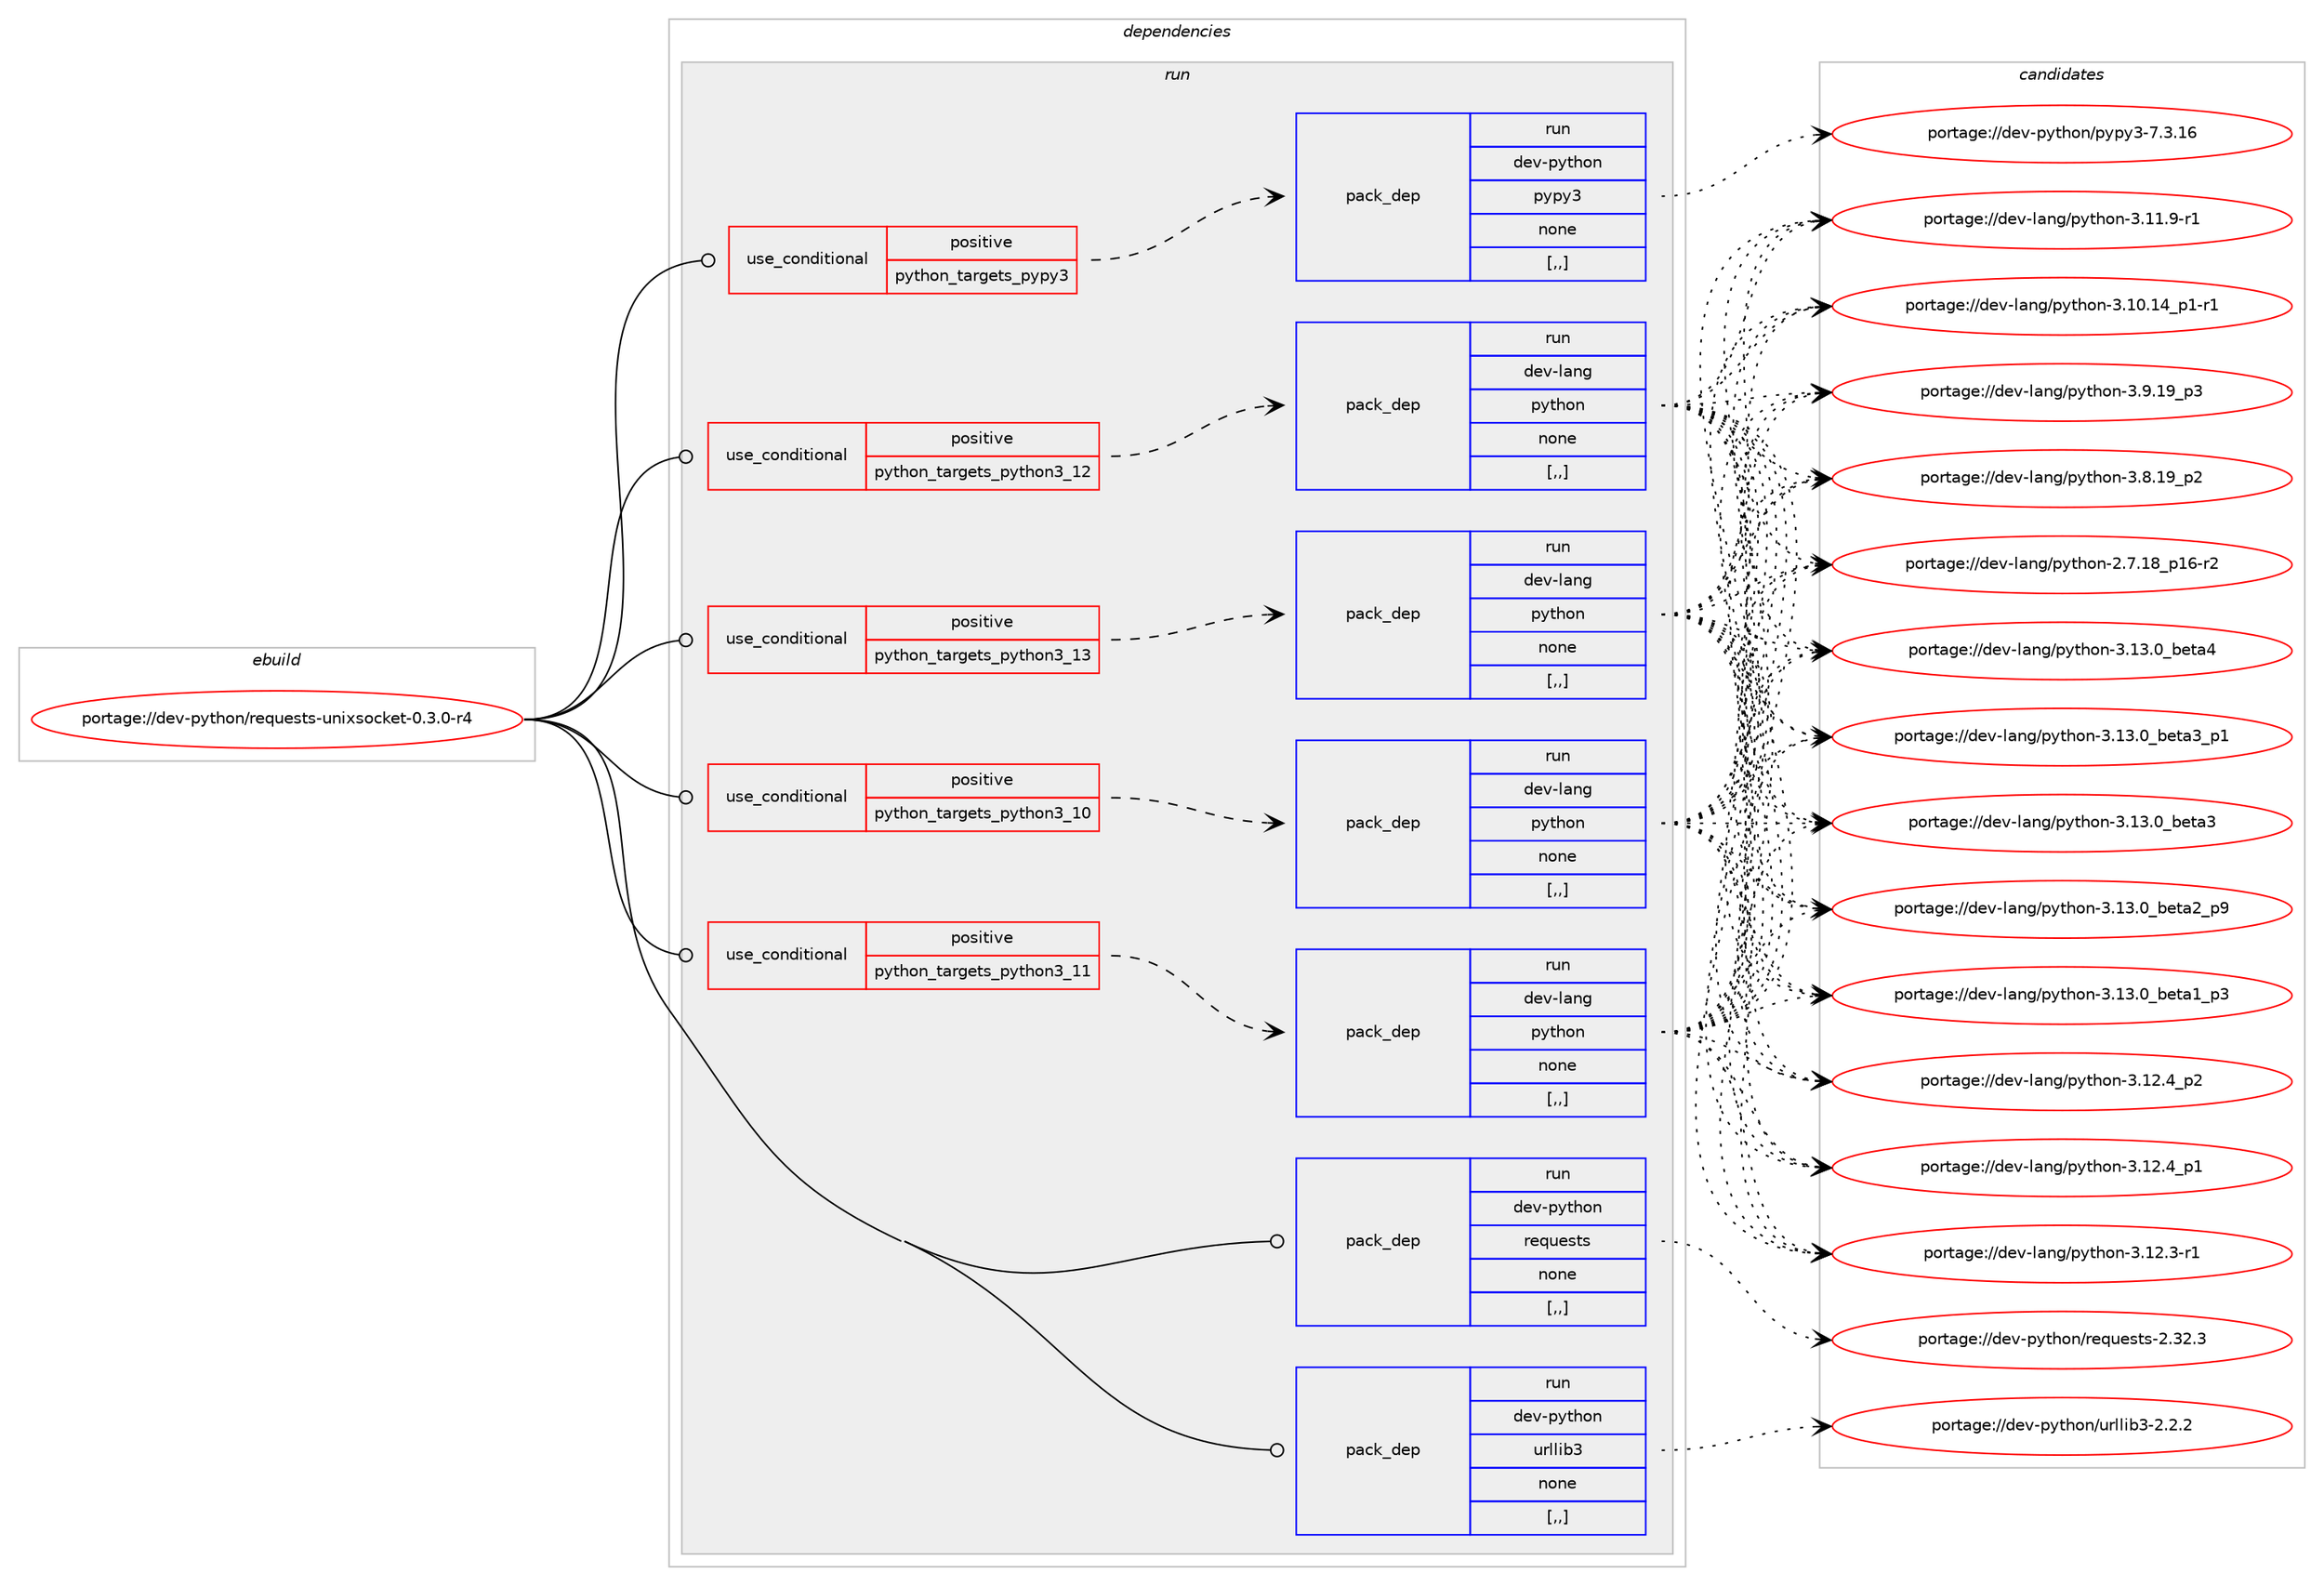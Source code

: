 digraph prolog {

# *************
# Graph options
# *************

newrank=true;
concentrate=true;
compound=true;
graph [rankdir=LR,fontname=Helvetica,fontsize=10,ranksep=1.5];#, ranksep=2.5, nodesep=0.2];
edge  [arrowhead=vee];
node  [fontname=Helvetica,fontsize=10];

# **********
# The ebuild
# **********

subgraph cluster_leftcol {
color=gray;
label=<<i>ebuild</i>>;
id [label="portage://dev-python/requests-unixsocket-0.3.0-r4", color=red, width=4, href="../dev-python/requests-unixsocket-0.3.0-r4.svg"];
}

# ****************
# The dependencies
# ****************

subgraph cluster_midcol {
color=gray;
label=<<i>dependencies</i>>;
subgraph cluster_compile {
fillcolor="#eeeeee";
style=filled;
label=<<i>compile</i>>;
}
subgraph cluster_compileandrun {
fillcolor="#eeeeee";
style=filled;
label=<<i>compile and run</i>>;
}
subgraph cluster_run {
fillcolor="#eeeeee";
style=filled;
label=<<i>run</i>>;
subgraph cond39078 {
dependency162192 [label=<<TABLE BORDER="0" CELLBORDER="1" CELLSPACING="0" CELLPADDING="4"><TR><TD ROWSPAN="3" CELLPADDING="10">use_conditional</TD></TR><TR><TD>positive</TD></TR><TR><TD>python_targets_pypy3</TD></TR></TABLE>>, shape=none, color=red];
subgraph pack121842 {
dependency162193 [label=<<TABLE BORDER="0" CELLBORDER="1" CELLSPACING="0" CELLPADDING="4" WIDTH="220"><TR><TD ROWSPAN="6" CELLPADDING="30">pack_dep</TD></TR><TR><TD WIDTH="110">run</TD></TR><TR><TD>dev-python</TD></TR><TR><TD>pypy3</TD></TR><TR><TD>none</TD></TR><TR><TD>[,,]</TD></TR></TABLE>>, shape=none, color=blue];
}
dependency162192:e -> dependency162193:w [weight=20,style="dashed",arrowhead="vee"];
}
id:e -> dependency162192:w [weight=20,style="solid",arrowhead="odot"];
subgraph cond39079 {
dependency162194 [label=<<TABLE BORDER="0" CELLBORDER="1" CELLSPACING="0" CELLPADDING="4"><TR><TD ROWSPAN="3" CELLPADDING="10">use_conditional</TD></TR><TR><TD>positive</TD></TR><TR><TD>python_targets_python3_10</TD></TR></TABLE>>, shape=none, color=red];
subgraph pack121843 {
dependency162195 [label=<<TABLE BORDER="0" CELLBORDER="1" CELLSPACING="0" CELLPADDING="4" WIDTH="220"><TR><TD ROWSPAN="6" CELLPADDING="30">pack_dep</TD></TR><TR><TD WIDTH="110">run</TD></TR><TR><TD>dev-lang</TD></TR><TR><TD>python</TD></TR><TR><TD>none</TD></TR><TR><TD>[,,]</TD></TR></TABLE>>, shape=none, color=blue];
}
dependency162194:e -> dependency162195:w [weight=20,style="dashed",arrowhead="vee"];
}
id:e -> dependency162194:w [weight=20,style="solid",arrowhead="odot"];
subgraph cond39080 {
dependency162196 [label=<<TABLE BORDER="0" CELLBORDER="1" CELLSPACING="0" CELLPADDING="4"><TR><TD ROWSPAN="3" CELLPADDING="10">use_conditional</TD></TR><TR><TD>positive</TD></TR><TR><TD>python_targets_python3_11</TD></TR></TABLE>>, shape=none, color=red];
subgraph pack121844 {
dependency162197 [label=<<TABLE BORDER="0" CELLBORDER="1" CELLSPACING="0" CELLPADDING="4" WIDTH="220"><TR><TD ROWSPAN="6" CELLPADDING="30">pack_dep</TD></TR><TR><TD WIDTH="110">run</TD></TR><TR><TD>dev-lang</TD></TR><TR><TD>python</TD></TR><TR><TD>none</TD></TR><TR><TD>[,,]</TD></TR></TABLE>>, shape=none, color=blue];
}
dependency162196:e -> dependency162197:w [weight=20,style="dashed",arrowhead="vee"];
}
id:e -> dependency162196:w [weight=20,style="solid",arrowhead="odot"];
subgraph cond39081 {
dependency162198 [label=<<TABLE BORDER="0" CELLBORDER="1" CELLSPACING="0" CELLPADDING="4"><TR><TD ROWSPAN="3" CELLPADDING="10">use_conditional</TD></TR><TR><TD>positive</TD></TR><TR><TD>python_targets_python3_12</TD></TR></TABLE>>, shape=none, color=red];
subgraph pack121845 {
dependency162199 [label=<<TABLE BORDER="0" CELLBORDER="1" CELLSPACING="0" CELLPADDING="4" WIDTH="220"><TR><TD ROWSPAN="6" CELLPADDING="30">pack_dep</TD></TR><TR><TD WIDTH="110">run</TD></TR><TR><TD>dev-lang</TD></TR><TR><TD>python</TD></TR><TR><TD>none</TD></TR><TR><TD>[,,]</TD></TR></TABLE>>, shape=none, color=blue];
}
dependency162198:e -> dependency162199:w [weight=20,style="dashed",arrowhead="vee"];
}
id:e -> dependency162198:w [weight=20,style="solid",arrowhead="odot"];
subgraph cond39082 {
dependency162200 [label=<<TABLE BORDER="0" CELLBORDER="1" CELLSPACING="0" CELLPADDING="4"><TR><TD ROWSPAN="3" CELLPADDING="10">use_conditional</TD></TR><TR><TD>positive</TD></TR><TR><TD>python_targets_python3_13</TD></TR></TABLE>>, shape=none, color=red];
subgraph pack121846 {
dependency162201 [label=<<TABLE BORDER="0" CELLBORDER="1" CELLSPACING="0" CELLPADDING="4" WIDTH="220"><TR><TD ROWSPAN="6" CELLPADDING="30">pack_dep</TD></TR><TR><TD WIDTH="110">run</TD></TR><TR><TD>dev-lang</TD></TR><TR><TD>python</TD></TR><TR><TD>none</TD></TR><TR><TD>[,,]</TD></TR></TABLE>>, shape=none, color=blue];
}
dependency162200:e -> dependency162201:w [weight=20,style="dashed",arrowhead="vee"];
}
id:e -> dependency162200:w [weight=20,style="solid",arrowhead="odot"];
subgraph pack121847 {
dependency162202 [label=<<TABLE BORDER="0" CELLBORDER="1" CELLSPACING="0" CELLPADDING="4" WIDTH="220"><TR><TD ROWSPAN="6" CELLPADDING="30">pack_dep</TD></TR><TR><TD WIDTH="110">run</TD></TR><TR><TD>dev-python</TD></TR><TR><TD>requests</TD></TR><TR><TD>none</TD></TR><TR><TD>[,,]</TD></TR></TABLE>>, shape=none, color=blue];
}
id:e -> dependency162202:w [weight=20,style="solid",arrowhead="odot"];
subgraph pack121848 {
dependency162203 [label=<<TABLE BORDER="0" CELLBORDER="1" CELLSPACING="0" CELLPADDING="4" WIDTH="220"><TR><TD ROWSPAN="6" CELLPADDING="30">pack_dep</TD></TR><TR><TD WIDTH="110">run</TD></TR><TR><TD>dev-python</TD></TR><TR><TD>urllib3</TD></TR><TR><TD>none</TD></TR><TR><TD>[,,]</TD></TR></TABLE>>, shape=none, color=blue];
}
id:e -> dependency162203:w [weight=20,style="solid",arrowhead="odot"];
}
}

# **************
# The candidates
# **************

subgraph cluster_choices {
rank=same;
color=gray;
label=<<i>candidates</i>>;

subgraph choice121842 {
color=black;
nodesep=1;
choice10010111845112121116104111110471121211121215145554651464954 [label="portage://dev-python/pypy3-7.3.16", color=red, width=4,href="../dev-python/pypy3-7.3.16.svg"];
dependency162193:e -> choice10010111845112121116104111110471121211121215145554651464954:w [style=dotted,weight="100"];
}
subgraph choice121843 {
color=black;
nodesep=1;
choice1001011184510897110103471121211161041111104551464951464895981011169752 [label="portage://dev-lang/python-3.13.0_beta4", color=red, width=4,href="../dev-lang/python-3.13.0_beta4.svg"];
choice10010111845108971101034711212111610411111045514649514648959810111697519511249 [label="portage://dev-lang/python-3.13.0_beta3_p1", color=red, width=4,href="../dev-lang/python-3.13.0_beta3_p1.svg"];
choice1001011184510897110103471121211161041111104551464951464895981011169751 [label="portage://dev-lang/python-3.13.0_beta3", color=red, width=4,href="../dev-lang/python-3.13.0_beta3.svg"];
choice10010111845108971101034711212111610411111045514649514648959810111697509511257 [label="portage://dev-lang/python-3.13.0_beta2_p9", color=red, width=4,href="../dev-lang/python-3.13.0_beta2_p9.svg"];
choice10010111845108971101034711212111610411111045514649514648959810111697499511251 [label="portage://dev-lang/python-3.13.0_beta1_p3", color=red, width=4,href="../dev-lang/python-3.13.0_beta1_p3.svg"];
choice100101118451089711010347112121116104111110455146495046529511250 [label="portage://dev-lang/python-3.12.4_p2", color=red, width=4,href="../dev-lang/python-3.12.4_p2.svg"];
choice100101118451089711010347112121116104111110455146495046529511249 [label="portage://dev-lang/python-3.12.4_p1", color=red, width=4,href="../dev-lang/python-3.12.4_p1.svg"];
choice100101118451089711010347112121116104111110455146495046514511449 [label="portage://dev-lang/python-3.12.3-r1", color=red, width=4,href="../dev-lang/python-3.12.3-r1.svg"];
choice100101118451089711010347112121116104111110455146494946574511449 [label="portage://dev-lang/python-3.11.9-r1", color=red, width=4,href="../dev-lang/python-3.11.9-r1.svg"];
choice100101118451089711010347112121116104111110455146494846495295112494511449 [label="portage://dev-lang/python-3.10.14_p1-r1", color=red, width=4,href="../dev-lang/python-3.10.14_p1-r1.svg"];
choice100101118451089711010347112121116104111110455146574649579511251 [label="portage://dev-lang/python-3.9.19_p3", color=red, width=4,href="../dev-lang/python-3.9.19_p3.svg"];
choice100101118451089711010347112121116104111110455146564649579511250 [label="portage://dev-lang/python-3.8.19_p2", color=red, width=4,href="../dev-lang/python-3.8.19_p2.svg"];
choice100101118451089711010347112121116104111110455046554649569511249544511450 [label="portage://dev-lang/python-2.7.18_p16-r2", color=red, width=4,href="../dev-lang/python-2.7.18_p16-r2.svg"];
dependency162195:e -> choice1001011184510897110103471121211161041111104551464951464895981011169752:w [style=dotted,weight="100"];
dependency162195:e -> choice10010111845108971101034711212111610411111045514649514648959810111697519511249:w [style=dotted,weight="100"];
dependency162195:e -> choice1001011184510897110103471121211161041111104551464951464895981011169751:w [style=dotted,weight="100"];
dependency162195:e -> choice10010111845108971101034711212111610411111045514649514648959810111697509511257:w [style=dotted,weight="100"];
dependency162195:e -> choice10010111845108971101034711212111610411111045514649514648959810111697499511251:w [style=dotted,weight="100"];
dependency162195:e -> choice100101118451089711010347112121116104111110455146495046529511250:w [style=dotted,weight="100"];
dependency162195:e -> choice100101118451089711010347112121116104111110455146495046529511249:w [style=dotted,weight="100"];
dependency162195:e -> choice100101118451089711010347112121116104111110455146495046514511449:w [style=dotted,weight="100"];
dependency162195:e -> choice100101118451089711010347112121116104111110455146494946574511449:w [style=dotted,weight="100"];
dependency162195:e -> choice100101118451089711010347112121116104111110455146494846495295112494511449:w [style=dotted,weight="100"];
dependency162195:e -> choice100101118451089711010347112121116104111110455146574649579511251:w [style=dotted,weight="100"];
dependency162195:e -> choice100101118451089711010347112121116104111110455146564649579511250:w [style=dotted,weight="100"];
dependency162195:e -> choice100101118451089711010347112121116104111110455046554649569511249544511450:w [style=dotted,weight="100"];
}
subgraph choice121844 {
color=black;
nodesep=1;
choice1001011184510897110103471121211161041111104551464951464895981011169752 [label="portage://dev-lang/python-3.13.0_beta4", color=red, width=4,href="../dev-lang/python-3.13.0_beta4.svg"];
choice10010111845108971101034711212111610411111045514649514648959810111697519511249 [label="portage://dev-lang/python-3.13.0_beta3_p1", color=red, width=4,href="../dev-lang/python-3.13.0_beta3_p1.svg"];
choice1001011184510897110103471121211161041111104551464951464895981011169751 [label="portage://dev-lang/python-3.13.0_beta3", color=red, width=4,href="../dev-lang/python-3.13.0_beta3.svg"];
choice10010111845108971101034711212111610411111045514649514648959810111697509511257 [label="portage://dev-lang/python-3.13.0_beta2_p9", color=red, width=4,href="../dev-lang/python-3.13.0_beta2_p9.svg"];
choice10010111845108971101034711212111610411111045514649514648959810111697499511251 [label="portage://dev-lang/python-3.13.0_beta1_p3", color=red, width=4,href="../dev-lang/python-3.13.0_beta1_p3.svg"];
choice100101118451089711010347112121116104111110455146495046529511250 [label="portage://dev-lang/python-3.12.4_p2", color=red, width=4,href="../dev-lang/python-3.12.4_p2.svg"];
choice100101118451089711010347112121116104111110455146495046529511249 [label="portage://dev-lang/python-3.12.4_p1", color=red, width=4,href="../dev-lang/python-3.12.4_p1.svg"];
choice100101118451089711010347112121116104111110455146495046514511449 [label="portage://dev-lang/python-3.12.3-r1", color=red, width=4,href="../dev-lang/python-3.12.3-r1.svg"];
choice100101118451089711010347112121116104111110455146494946574511449 [label="portage://dev-lang/python-3.11.9-r1", color=red, width=4,href="../dev-lang/python-3.11.9-r1.svg"];
choice100101118451089711010347112121116104111110455146494846495295112494511449 [label="portage://dev-lang/python-3.10.14_p1-r1", color=red, width=4,href="../dev-lang/python-3.10.14_p1-r1.svg"];
choice100101118451089711010347112121116104111110455146574649579511251 [label="portage://dev-lang/python-3.9.19_p3", color=red, width=4,href="../dev-lang/python-3.9.19_p3.svg"];
choice100101118451089711010347112121116104111110455146564649579511250 [label="portage://dev-lang/python-3.8.19_p2", color=red, width=4,href="../dev-lang/python-3.8.19_p2.svg"];
choice100101118451089711010347112121116104111110455046554649569511249544511450 [label="portage://dev-lang/python-2.7.18_p16-r2", color=red, width=4,href="../dev-lang/python-2.7.18_p16-r2.svg"];
dependency162197:e -> choice1001011184510897110103471121211161041111104551464951464895981011169752:w [style=dotted,weight="100"];
dependency162197:e -> choice10010111845108971101034711212111610411111045514649514648959810111697519511249:w [style=dotted,weight="100"];
dependency162197:e -> choice1001011184510897110103471121211161041111104551464951464895981011169751:w [style=dotted,weight="100"];
dependency162197:e -> choice10010111845108971101034711212111610411111045514649514648959810111697509511257:w [style=dotted,weight="100"];
dependency162197:e -> choice10010111845108971101034711212111610411111045514649514648959810111697499511251:w [style=dotted,weight="100"];
dependency162197:e -> choice100101118451089711010347112121116104111110455146495046529511250:w [style=dotted,weight="100"];
dependency162197:e -> choice100101118451089711010347112121116104111110455146495046529511249:w [style=dotted,weight="100"];
dependency162197:e -> choice100101118451089711010347112121116104111110455146495046514511449:w [style=dotted,weight="100"];
dependency162197:e -> choice100101118451089711010347112121116104111110455146494946574511449:w [style=dotted,weight="100"];
dependency162197:e -> choice100101118451089711010347112121116104111110455146494846495295112494511449:w [style=dotted,weight="100"];
dependency162197:e -> choice100101118451089711010347112121116104111110455146574649579511251:w [style=dotted,weight="100"];
dependency162197:e -> choice100101118451089711010347112121116104111110455146564649579511250:w [style=dotted,weight="100"];
dependency162197:e -> choice100101118451089711010347112121116104111110455046554649569511249544511450:w [style=dotted,weight="100"];
}
subgraph choice121845 {
color=black;
nodesep=1;
choice1001011184510897110103471121211161041111104551464951464895981011169752 [label="portage://dev-lang/python-3.13.0_beta4", color=red, width=4,href="../dev-lang/python-3.13.0_beta4.svg"];
choice10010111845108971101034711212111610411111045514649514648959810111697519511249 [label="portage://dev-lang/python-3.13.0_beta3_p1", color=red, width=4,href="../dev-lang/python-3.13.0_beta3_p1.svg"];
choice1001011184510897110103471121211161041111104551464951464895981011169751 [label="portage://dev-lang/python-3.13.0_beta3", color=red, width=4,href="../dev-lang/python-3.13.0_beta3.svg"];
choice10010111845108971101034711212111610411111045514649514648959810111697509511257 [label="portage://dev-lang/python-3.13.0_beta2_p9", color=red, width=4,href="../dev-lang/python-3.13.0_beta2_p9.svg"];
choice10010111845108971101034711212111610411111045514649514648959810111697499511251 [label="portage://dev-lang/python-3.13.0_beta1_p3", color=red, width=4,href="../dev-lang/python-3.13.0_beta1_p3.svg"];
choice100101118451089711010347112121116104111110455146495046529511250 [label="portage://dev-lang/python-3.12.4_p2", color=red, width=4,href="../dev-lang/python-3.12.4_p2.svg"];
choice100101118451089711010347112121116104111110455146495046529511249 [label="portage://dev-lang/python-3.12.4_p1", color=red, width=4,href="../dev-lang/python-3.12.4_p1.svg"];
choice100101118451089711010347112121116104111110455146495046514511449 [label="portage://dev-lang/python-3.12.3-r1", color=red, width=4,href="../dev-lang/python-3.12.3-r1.svg"];
choice100101118451089711010347112121116104111110455146494946574511449 [label="portage://dev-lang/python-3.11.9-r1", color=red, width=4,href="../dev-lang/python-3.11.9-r1.svg"];
choice100101118451089711010347112121116104111110455146494846495295112494511449 [label="portage://dev-lang/python-3.10.14_p1-r1", color=red, width=4,href="../dev-lang/python-3.10.14_p1-r1.svg"];
choice100101118451089711010347112121116104111110455146574649579511251 [label="portage://dev-lang/python-3.9.19_p3", color=red, width=4,href="../dev-lang/python-3.9.19_p3.svg"];
choice100101118451089711010347112121116104111110455146564649579511250 [label="portage://dev-lang/python-3.8.19_p2", color=red, width=4,href="../dev-lang/python-3.8.19_p2.svg"];
choice100101118451089711010347112121116104111110455046554649569511249544511450 [label="portage://dev-lang/python-2.7.18_p16-r2", color=red, width=4,href="../dev-lang/python-2.7.18_p16-r2.svg"];
dependency162199:e -> choice1001011184510897110103471121211161041111104551464951464895981011169752:w [style=dotted,weight="100"];
dependency162199:e -> choice10010111845108971101034711212111610411111045514649514648959810111697519511249:w [style=dotted,weight="100"];
dependency162199:e -> choice1001011184510897110103471121211161041111104551464951464895981011169751:w [style=dotted,weight="100"];
dependency162199:e -> choice10010111845108971101034711212111610411111045514649514648959810111697509511257:w [style=dotted,weight="100"];
dependency162199:e -> choice10010111845108971101034711212111610411111045514649514648959810111697499511251:w [style=dotted,weight="100"];
dependency162199:e -> choice100101118451089711010347112121116104111110455146495046529511250:w [style=dotted,weight="100"];
dependency162199:e -> choice100101118451089711010347112121116104111110455146495046529511249:w [style=dotted,weight="100"];
dependency162199:e -> choice100101118451089711010347112121116104111110455146495046514511449:w [style=dotted,weight="100"];
dependency162199:e -> choice100101118451089711010347112121116104111110455146494946574511449:w [style=dotted,weight="100"];
dependency162199:e -> choice100101118451089711010347112121116104111110455146494846495295112494511449:w [style=dotted,weight="100"];
dependency162199:e -> choice100101118451089711010347112121116104111110455146574649579511251:w [style=dotted,weight="100"];
dependency162199:e -> choice100101118451089711010347112121116104111110455146564649579511250:w [style=dotted,weight="100"];
dependency162199:e -> choice100101118451089711010347112121116104111110455046554649569511249544511450:w [style=dotted,weight="100"];
}
subgraph choice121846 {
color=black;
nodesep=1;
choice1001011184510897110103471121211161041111104551464951464895981011169752 [label="portage://dev-lang/python-3.13.0_beta4", color=red, width=4,href="../dev-lang/python-3.13.0_beta4.svg"];
choice10010111845108971101034711212111610411111045514649514648959810111697519511249 [label="portage://dev-lang/python-3.13.0_beta3_p1", color=red, width=4,href="../dev-lang/python-3.13.0_beta3_p1.svg"];
choice1001011184510897110103471121211161041111104551464951464895981011169751 [label="portage://dev-lang/python-3.13.0_beta3", color=red, width=4,href="../dev-lang/python-3.13.0_beta3.svg"];
choice10010111845108971101034711212111610411111045514649514648959810111697509511257 [label="portage://dev-lang/python-3.13.0_beta2_p9", color=red, width=4,href="../dev-lang/python-3.13.0_beta2_p9.svg"];
choice10010111845108971101034711212111610411111045514649514648959810111697499511251 [label="portage://dev-lang/python-3.13.0_beta1_p3", color=red, width=4,href="../dev-lang/python-3.13.0_beta1_p3.svg"];
choice100101118451089711010347112121116104111110455146495046529511250 [label="portage://dev-lang/python-3.12.4_p2", color=red, width=4,href="../dev-lang/python-3.12.4_p2.svg"];
choice100101118451089711010347112121116104111110455146495046529511249 [label="portage://dev-lang/python-3.12.4_p1", color=red, width=4,href="../dev-lang/python-3.12.4_p1.svg"];
choice100101118451089711010347112121116104111110455146495046514511449 [label="portage://dev-lang/python-3.12.3-r1", color=red, width=4,href="../dev-lang/python-3.12.3-r1.svg"];
choice100101118451089711010347112121116104111110455146494946574511449 [label="portage://dev-lang/python-3.11.9-r1", color=red, width=4,href="../dev-lang/python-3.11.9-r1.svg"];
choice100101118451089711010347112121116104111110455146494846495295112494511449 [label="portage://dev-lang/python-3.10.14_p1-r1", color=red, width=4,href="../dev-lang/python-3.10.14_p1-r1.svg"];
choice100101118451089711010347112121116104111110455146574649579511251 [label="portage://dev-lang/python-3.9.19_p3", color=red, width=4,href="../dev-lang/python-3.9.19_p3.svg"];
choice100101118451089711010347112121116104111110455146564649579511250 [label="portage://dev-lang/python-3.8.19_p2", color=red, width=4,href="../dev-lang/python-3.8.19_p2.svg"];
choice100101118451089711010347112121116104111110455046554649569511249544511450 [label="portage://dev-lang/python-2.7.18_p16-r2", color=red, width=4,href="../dev-lang/python-2.7.18_p16-r2.svg"];
dependency162201:e -> choice1001011184510897110103471121211161041111104551464951464895981011169752:w [style=dotted,weight="100"];
dependency162201:e -> choice10010111845108971101034711212111610411111045514649514648959810111697519511249:w [style=dotted,weight="100"];
dependency162201:e -> choice1001011184510897110103471121211161041111104551464951464895981011169751:w [style=dotted,weight="100"];
dependency162201:e -> choice10010111845108971101034711212111610411111045514649514648959810111697509511257:w [style=dotted,weight="100"];
dependency162201:e -> choice10010111845108971101034711212111610411111045514649514648959810111697499511251:w [style=dotted,weight="100"];
dependency162201:e -> choice100101118451089711010347112121116104111110455146495046529511250:w [style=dotted,weight="100"];
dependency162201:e -> choice100101118451089711010347112121116104111110455146495046529511249:w [style=dotted,weight="100"];
dependency162201:e -> choice100101118451089711010347112121116104111110455146495046514511449:w [style=dotted,weight="100"];
dependency162201:e -> choice100101118451089711010347112121116104111110455146494946574511449:w [style=dotted,weight="100"];
dependency162201:e -> choice100101118451089711010347112121116104111110455146494846495295112494511449:w [style=dotted,weight="100"];
dependency162201:e -> choice100101118451089711010347112121116104111110455146574649579511251:w [style=dotted,weight="100"];
dependency162201:e -> choice100101118451089711010347112121116104111110455146564649579511250:w [style=dotted,weight="100"];
dependency162201:e -> choice100101118451089711010347112121116104111110455046554649569511249544511450:w [style=dotted,weight="100"];
}
subgraph choice121847 {
color=black;
nodesep=1;
choice100101118451121211161041111104711410111311710111511611545504651504651 [label="portage://dev-python/requests-2.32.3", color=red, width=4,href="../dev-python/requests-2.32.3.svg"];
dependency162202:e -> choice100101118451121211161041111104711410111311710111511611545504651504651:w [style=dotted,weight="100"];
}
subgraph choice121848 {
color=black;
nodesep=1;
choice10010111845112121116104111110471171141081081059851455046504650 [label="portage://dev-python/urllib3-2.2.2", color=red, width=4,href="../dev-python/urllib3-2.2.2.svg"];
dependency162203:e -> choice10010111845112121116104111110471171141081081059851455046504650:w [style=dotted,weight="100"];
}
}

}
